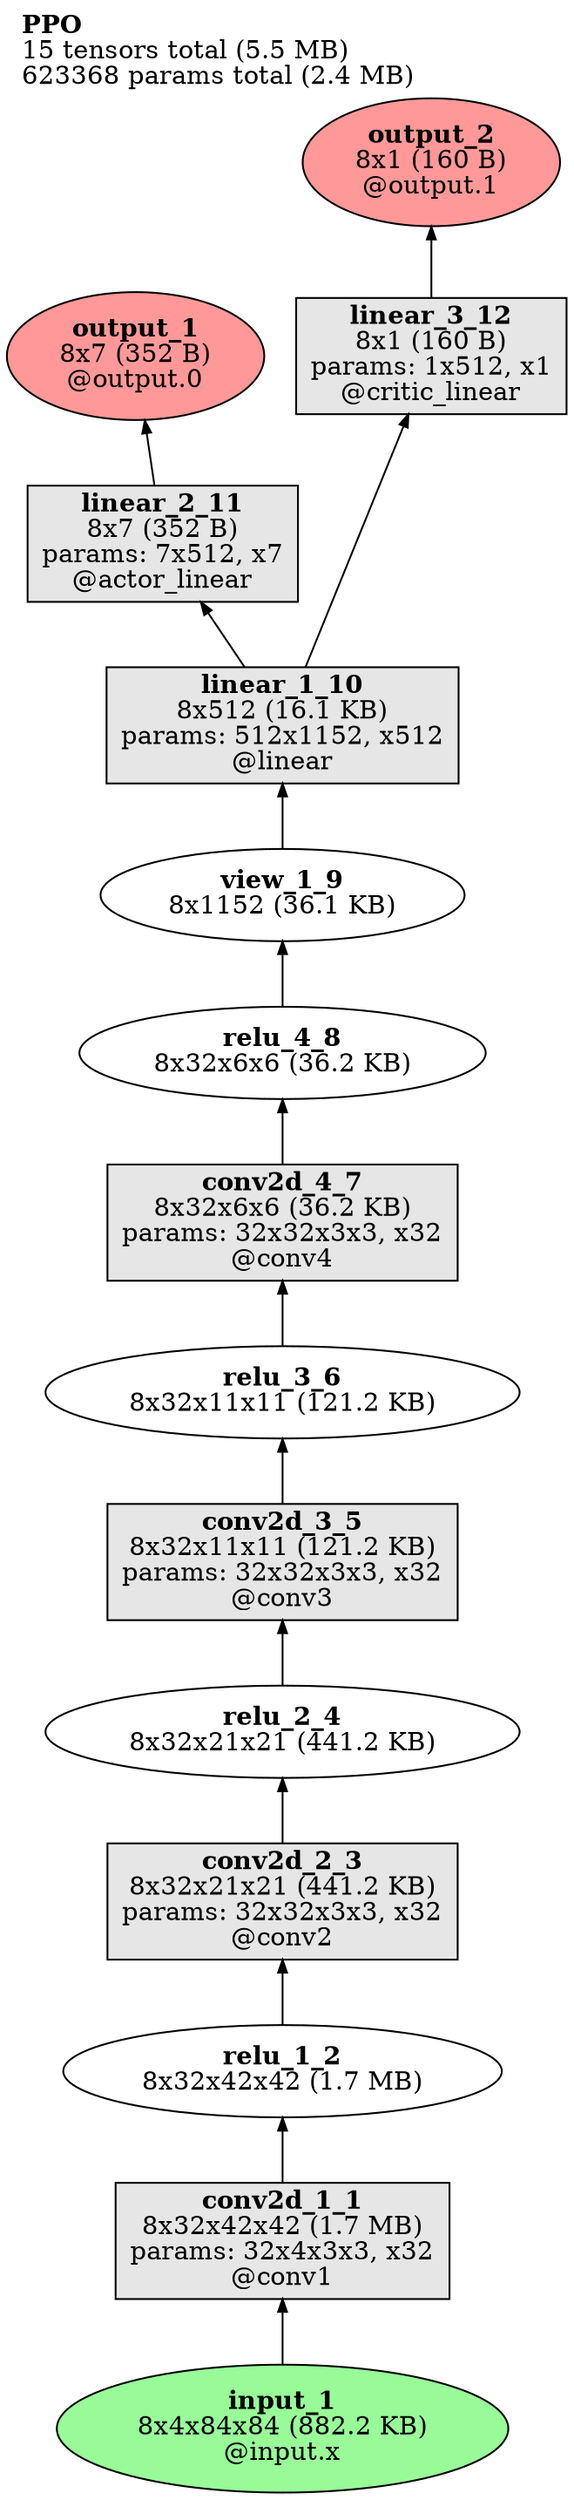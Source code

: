 // Computational graph for the feedforward sweep
digraph PPO {
	graph [label=<<B>PPO</B><br align='left'/>15 tensors total (5.5 MB)<br align='left'/>623368 params total (2.4 MB)<br align='left'/>> labeljust=left labelloc=t ordering=out rankdir=BT]
	node [ordering=out shape=box]
	input_1 [label=<<b>input_1</b><br/>8x4x84x84 (882.2 KB)<br/>@input.x> color=black fillcolor="#98FB98" fontcolor=black ordering=out shape=oval style="filled,solid"]
	input_1 -> conv2d_1_1 [arrowsize=.7 color=black fontcolor=black labelfontsize=8 style=solid]
	conv2d_1_1 [label=<<b>conv2d_1_1</b><br/>8x32x42x42 (1.7 MB)<br/>params: 32x4x3x3, x32<br/>@conv1> color=black fillcolor="#E6E6E6" fontcolor=black ordering=out shape=box style="filled,solid"]
	conv2d_1_1 -> relu_1_2 [arrowsize=.7 color=black fontcolor=black labelfontsize=8 style=solid]
	relu_1_2 [label=<<b>relu_1_2</b><br/>8x32x42x42 (1.7 MB)> color=black fillcolor=white fontcolor=black ordering=out shape=oval style="filled,solid"]
	relu_1_2 -> conv2d_2_3 [arrowsize=.7 color=black fontcolor=black labelfontsize=8 style=solid]
	conv2d_2_3 [label=<<b>conv2d_2_3</b><br/>8x32x21x21 (441.2 KB)<br/>params: 32x32x3x3, x32<br/>@conv2> color=black fillcolor="#E6E6E6" fontcolor=black ordering=out shape=box style="filled,solid"]
	conv2d_2_3 -> relu_2_4 [arrowsize=.7 color=black fontcolor=black labelfontsize=8 style=solid]
	relu_2_4 [label=<<b>relu_2_4</b><br/>8x32x21x21 (441.2 KB)> color=black fillcolor=white fontcolor=black ordering=out shape=oval style="filled,solid"]
	relu_2_4 -> conv2d_3_5 [arrowsize=.7 color=black fontcolor=black labelfontsize=8 style=solid]
	conv2d_3_5 [label=<<b>conv2d_3_5</b><br/>8x32x11x11 (121.2 KB)<br/>params: 32x32x3x3, x32<br/>@conv3> color=black fillcolor="#E6E6E6" fontcolor=black ordering=out shape=box style="filled,solid"]
	conv2d_3_5 -> relu_3_6 [arrowsize=.7 color=black fontcolor=black labelfontsize=8 style=solid]
	relu_3_6 [label=<<b>relu_3_6</b><br/>8x32x11x11 (121.2 KB)> color=black fillcolor=white fontcolor=black ordering=out shape=oval style="filled,solid"]
	relu_3_6 -> conv2d_4_7 [arrowsize=.7 color=black fontcolor=black labelfontsize=8 style=solid]
	conv2d_4_7 [label=<<b>conv2d_4_7</b><br/>8x32x6x6 (36.2 KB)<br/>params: 32x32x3x3, x32<br/>@conv4> color=black fillcolor="#E6E6E6" fontcolor=black ordering=out shape=box style="filled,solid"]
	conv2d_4_7 -> relu_4_8 [arrowsize=.7 color=black fontcolor=black labelfontsize=8 style=solid]
	relu_4_8 [label=<<b>relu_4_8</b><br/>8x32x6x6 (36.2 KB)> color=black fillcolor=white fontcolor=black ordering=out shape=oval style="filled,solid"]
	relu_4_8 -> view_1_9 [arrowsize=.7 color=black fontcolor=black labelfontsize=8 style=solid]
	view_1_9 [label=<<b>view_1_9</b><br/>8x1152 (36.1 KB)> color=black fillcolor=white fontcolor=black ordering=out shape=oval style="filled,solid"]
	view_1_9 -> linear_1_10 [arrowsize=.7 color=black fontcolor=black labelfontsize=8 style=solid]
	linear_1_10 [label=<<b>linear_1_10</b><br/>8x512 (16.1 KB)<br/>params: 512x1152, x512<br/>@linear> color=black fillcolor="#E6E6E6" fontcolor=black ordering=out shape=box style="filled,solid"]
	linear_1_10 -> linear_2_11 [arrowsize=.7 color=black fontcolor=black labelfontsize=8 style=solid]
	linear_1_10 -> linear_3_12 [arrowsize=.7 color=black fontcolor=black labelfontsize=8 style=solid]
	linear_2_11 [label=<<b>linear_2_11</b><br/>8x7 (352 B)<br/>params: 7x512, x7<br/>@actor_linear> color=black fillcolor="#E6E6E6" fontcolor=black ordering=out shape=box style="filled,solid"]
	linear_2_11 -> output_1 [arrowsize=.7 color=black fontcolor=black labelfontsize=8 style=solid]
	linear_3_12 [label=<<b>linear_3_12</b><br/>8x1 (160 B)<br/>params: 1x512, x1<br/>@critic_linear> color=black fillcolor="#E6E6E6" fontcolor=black ordering=out shape=box style="filled,solid"]
	linear_3_12 -> output_2 [arrowsize=.7 color=black fontcolor=black labelfontsize=8 style=solid]
	output_1 [label=<<b>output_1</b><br/>8x7 (352 B)<br/>@output.0> color=black fillcolor="#ff9999" fontcolor=black ordering=out shape=oval style="filled,solid"]
	output_2 [label=<<b>output_2</b><br/>8x1 (160 B)<br/>@output.1> color=black fillcolor="#ff9999" fontcolor=black ordering=out shape=oval style="filled,solid"]
	{
		rank=sink
		output_2
	}
	subgraph cluster_conv1 {
		fillcolor=white label=<<B>@conv1</B><br align='left'/>(Conv2d)<br align='left'/>> labelloc=b penwidth=5.0 style="filled,dashed"
	}
	subgraph cluster_conv2 {
		fillcolor=white label=<<B>@conv2</B><br align='left'/>(Conv2d)<br align='left'/>> labelloc=b penwidth=5.0 style="filled,dashed"
	}
	subgraph cluster_conv3 {
		fillcolor=white label=<<B>@conv3</B><br align='left'/>(Conv2d)<br align='left'/>> labelloc=b penwidth=5.0 style="filled,dashed"
	}
	subgraph cluster_conv4 {
		fillcolor=white label=<<B>@conv4</B><br align='left'/>(Conv2d)<br align='left'/>> labelloc=b penwidth=5.0 style="filled,dashed"
	}
	subgraph cluster_linear {
		fillcolor=white label=<<B>@linear</B><br align='left'/>(Linear)<br align='left'/>> labelloc=b penwidth=5.0 style="filled,dashed"
	}
	subgraph cluster_actor_linear {
		fillcolor=white label=<<B>@actor_linear</B><br align='left'/>(Linear)<br align='left'/>> labelloc=b penwidth=5.0 style="filled,dashed"
	}
	subgraph cluster_critic_linear {
		fillcolor=white label=<<B>@critic_linear</B><br align='left'/>(Linear)<br align='left'/>> labelloc=b penwidth=5.0 style="filled,dashed"
	}
}
